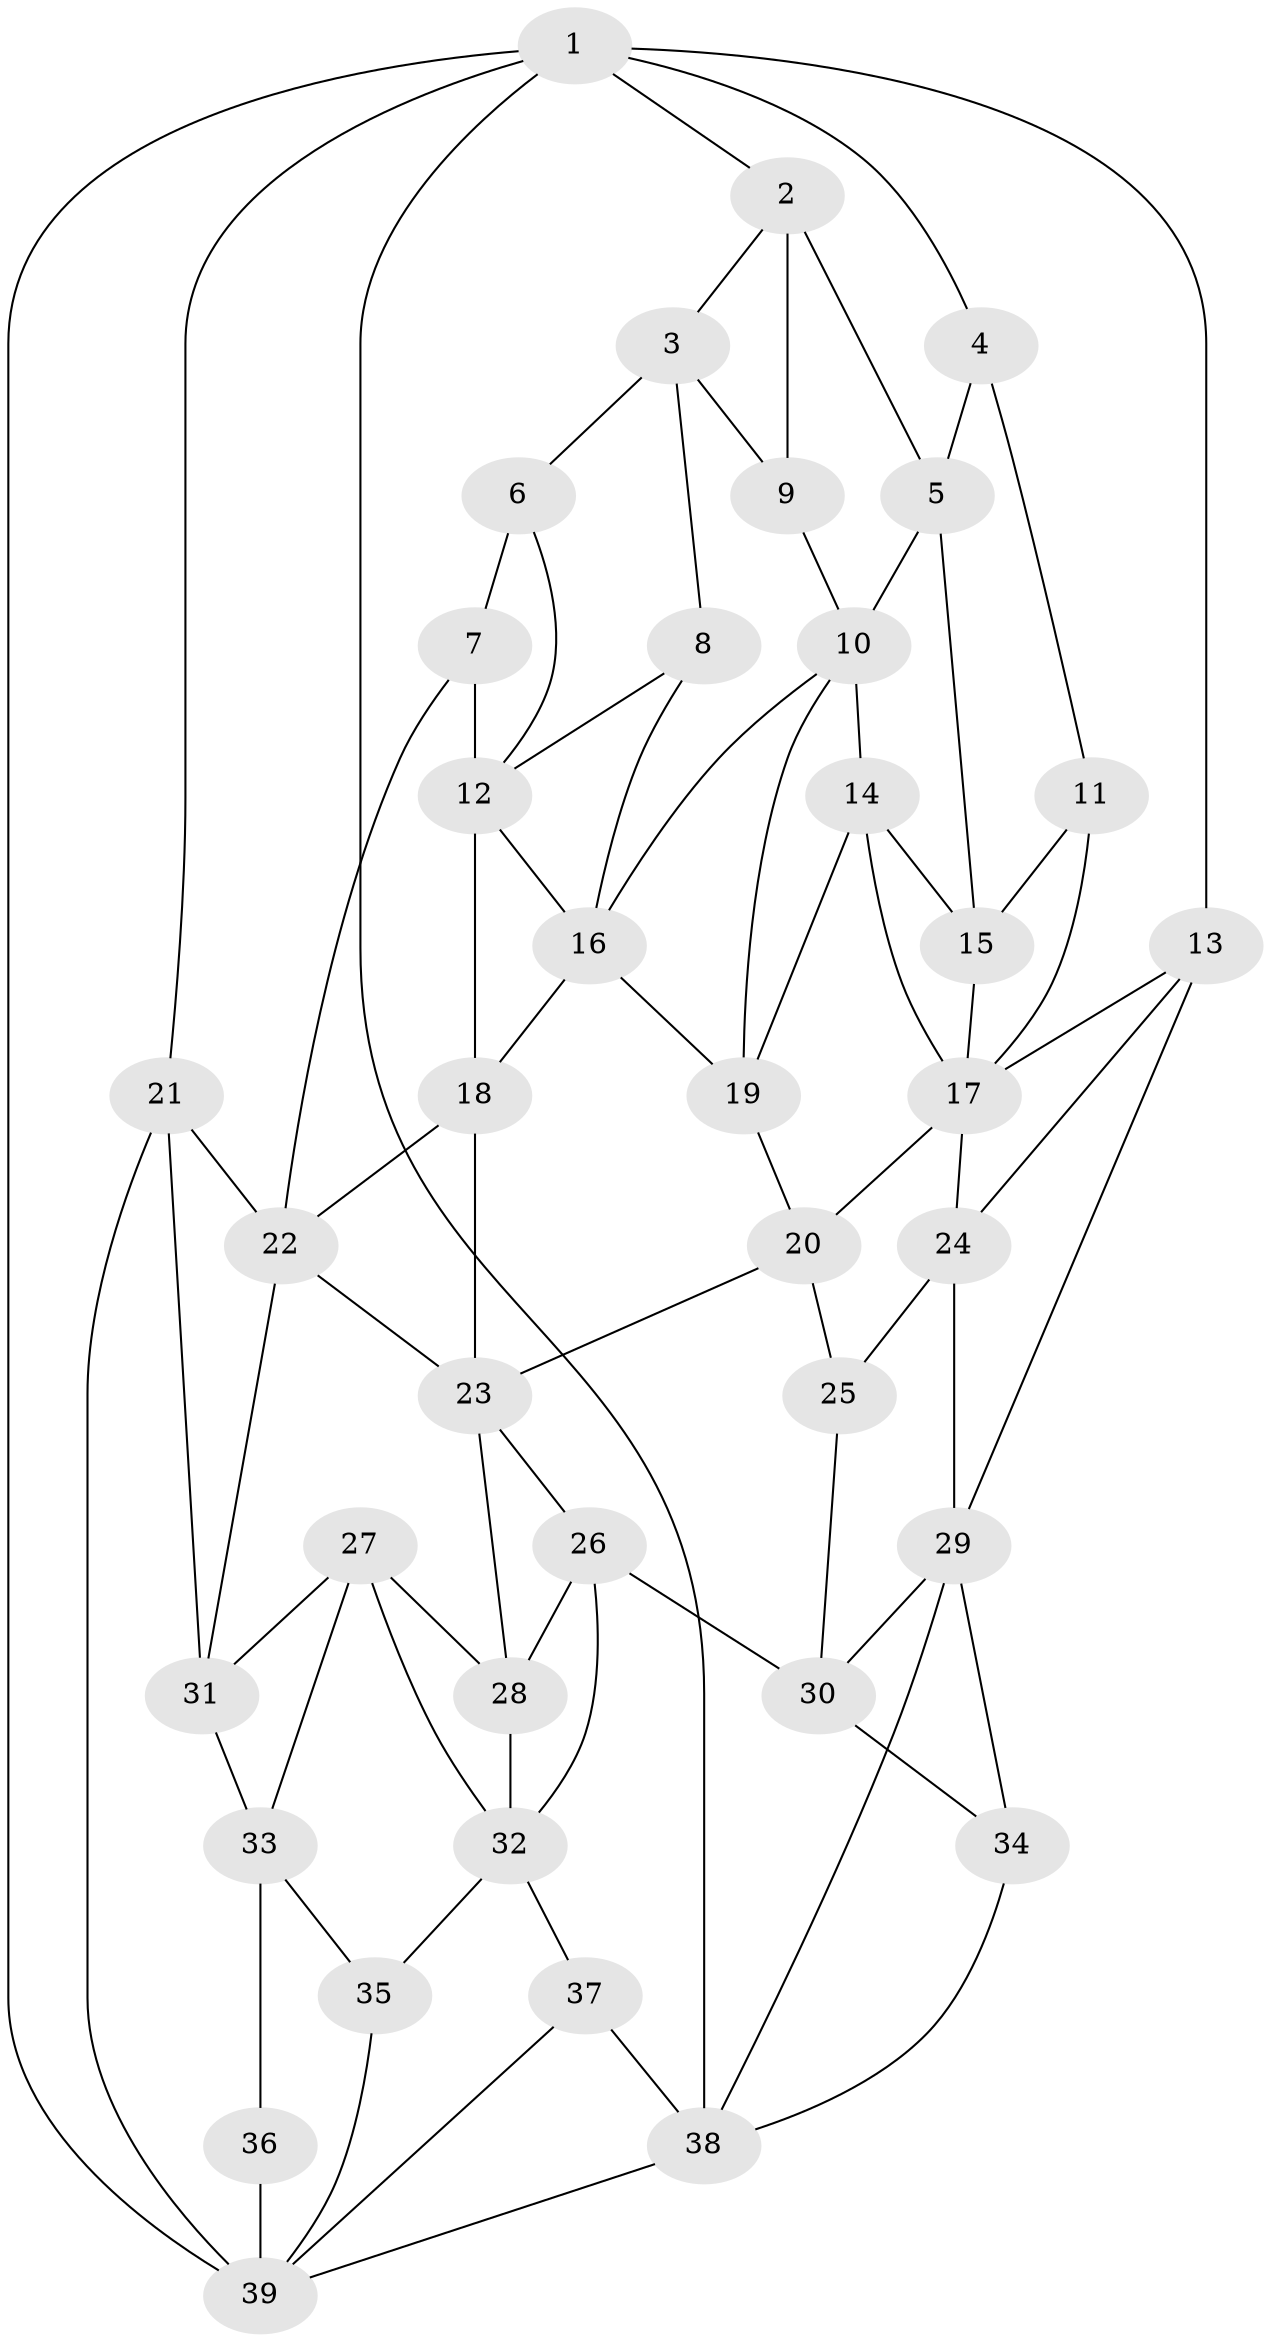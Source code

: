 // original degree distribution, {4: 0.2601626016260163, 5: 0.4634146341463415, 3: 0.024390243902439025, 6: 0.25203252032520324}
// Generated by graph-tools (version 1.1) at 2025/38/03/04/25 23:38:28]
// undirected, 39 vertices, 79 edges
graph export_dot {
  node [color=gray90,style=filled];
  1;
  2;
  3;
  4;
  5;
  6;
  7;
  8;
  9;
  10;
  11;
  12;
  13;
  14;
  15;
  16;
  17;
  18;
  19;
  20;
  21;
  22;
  23;
  24;
  25;
  26;
  27;
  28;
  29;
  30;
  31;
  32;
  33;
  34;
  35;
  36;
  37;
  38;
  39;
  1 -- 2 [weight=1.0];
  1 -- 4 [weight=1.0];
  1 -- 13 [weight=1.0];
  1 -- 21 [weight=1.0];
  1 -- 38 [weight=1.0];
  1 -- 39 [weight=1.0];
  2 -- 3 [weight=1.0];
  2 -- 5 [weight=2.0];
  2 -- 9 [weight=1.0];
  3 -- 6 [weight=1.0];
  3 -- 8 [weight=1.0];
  3 -- 9 [weight=2.0];
  4 -- 5 [weight=1.0];
  4 -- 11 [weight=1.0];
  5 -- 10 [weight=1.0];
  5 -- 15 [weight=1.0];
  6 -- 7 [weight=2.0];
  6 -- 12 [weight=1.0];
  7 -- 12 [weight=1.0];
  7 -- 22 [weight=1.0];
  8 -- 12 [weight=1.0];
  8 -- 16 [weight=1.0];
  9 -- 10 [weight=1.0];
  10 -- 14 [weight=1.0];
  10 -- 16 [weight=1.0];
  10 -- 19 [weight=1.0];
  11 -- 15 [weight=1.0];
  11 -- 17 [weight=1.0];
  12 -- 16 [weight=1.0];
  12 -- 18 [weight=1.0];
  13 -- 17 [weight=1.0];
  13 -- 24 [weight=1.0];
  13 -- 29 [weight=1.0];
  14 -- 15 [weight=1.0];
  14 -- 17 [weight=1.0];
  14 -- 19 [weight=1.0];
  15 -- 17 [weight=1.0];
  16 -- 18 [weight=1.0];
  16 -- 19 [weight=1.0];
  17 -- 20 [weight=1.0];
  17 -- 24 [weight=1.0];
  18 -- 22 [weight=1.0];
  18 -- 23 [weight=1.0];
  19 -- 20 [weight=1.0];
  20 -- 23 [weight=1.0];
  20 -- 25 [weight=1.0];
  21 -- 22 [weight=2.0];
  21 -- 31 [weight=1.0];
  21 -- 39 [weight=1.0];
  22 -- 23 [weight=1.0];
  22 -- 31 [weight=1.0];
  23 -- 26 [weight=1.0];
  23 -- 28 [weight=1.0];
  24 -- 25 [weight=2.0];
  24 -- 29 [weight=1.0];
  25 -- 30 [weight=1.0];
  26 -- 28 [weight=1.0];
  26 -- 30 [weight=2.0];
  26 -- 32 [weight=1.0];
  27 -- 28 [weight=1.0];
  27 -- 31 [weight=1.0];
  27 -- 32 [weight=1.0];
  27 -- 33 [weight=1.0];
  28 -- 32 [weight=1.0];
  29 -- 30 [weight=1.0];
  29 -- 34 [weight=1.0];
  29 -- 38 [weight=1.0];
  30 -- 34 [weight=1.0];
  31 -- 33 [weight=2.0];
  32 -- 35 [weight=1.0];
  32 -- 37 [weight=1.0];
  33 -- 35 [weight=1.0];
  33 -- 36 [weight=2.0];
  34 -- 38 [weight=2.0];
  35 -- 39 [weight=1.0];
  36 -- 39 [weight=2.0];
  37 -- 38 [weight=2.0];
  37 -- 39 [weight=1.0];
  38 -- 39 [weight=1.0];
}
